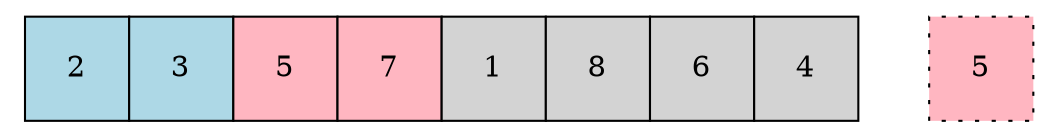 digraph G
{
    node1
        [
        shape = none
            label = <<table border="0" cellspacing="0">
            <tr>
            <td port="port0" width="50" height="50" bgcolor="lightblue" border="1">2</td>
            <td port="port1" width="50" height="50" bgcolor="lightblue" border="1">3</td>
            <td port="port2" width="50" height="50" bgcolor="lightpink" border="1">5</td>
            <td port="port3" width="50" height="50" bgcolor="lightpink" border="1">7</td>
            <td port="port4" width="50" height="50" bgcolor="lightgray" border="1">1</td>
            <td port="port5" width="50" height="50" bgcolor="lightgray" border="1">8</td>
            <td port="port6" width="50" height="50" bgcolor="lightgray" border="1">6</td>
            <td port="port7" width="50" height="50" bgcolor="lightgray" border="1">4</td>
            </tr>
            </table>>
        ]
    node2
    [
        shape = none
        label = <<table border="0" cellspacing="0">
                    <tr><td port="data" style="dotted" width="50" height="50"
                    bgcolor="lightpink" border="1"> 5 </td></tr>
                </table>>
    ]
}
